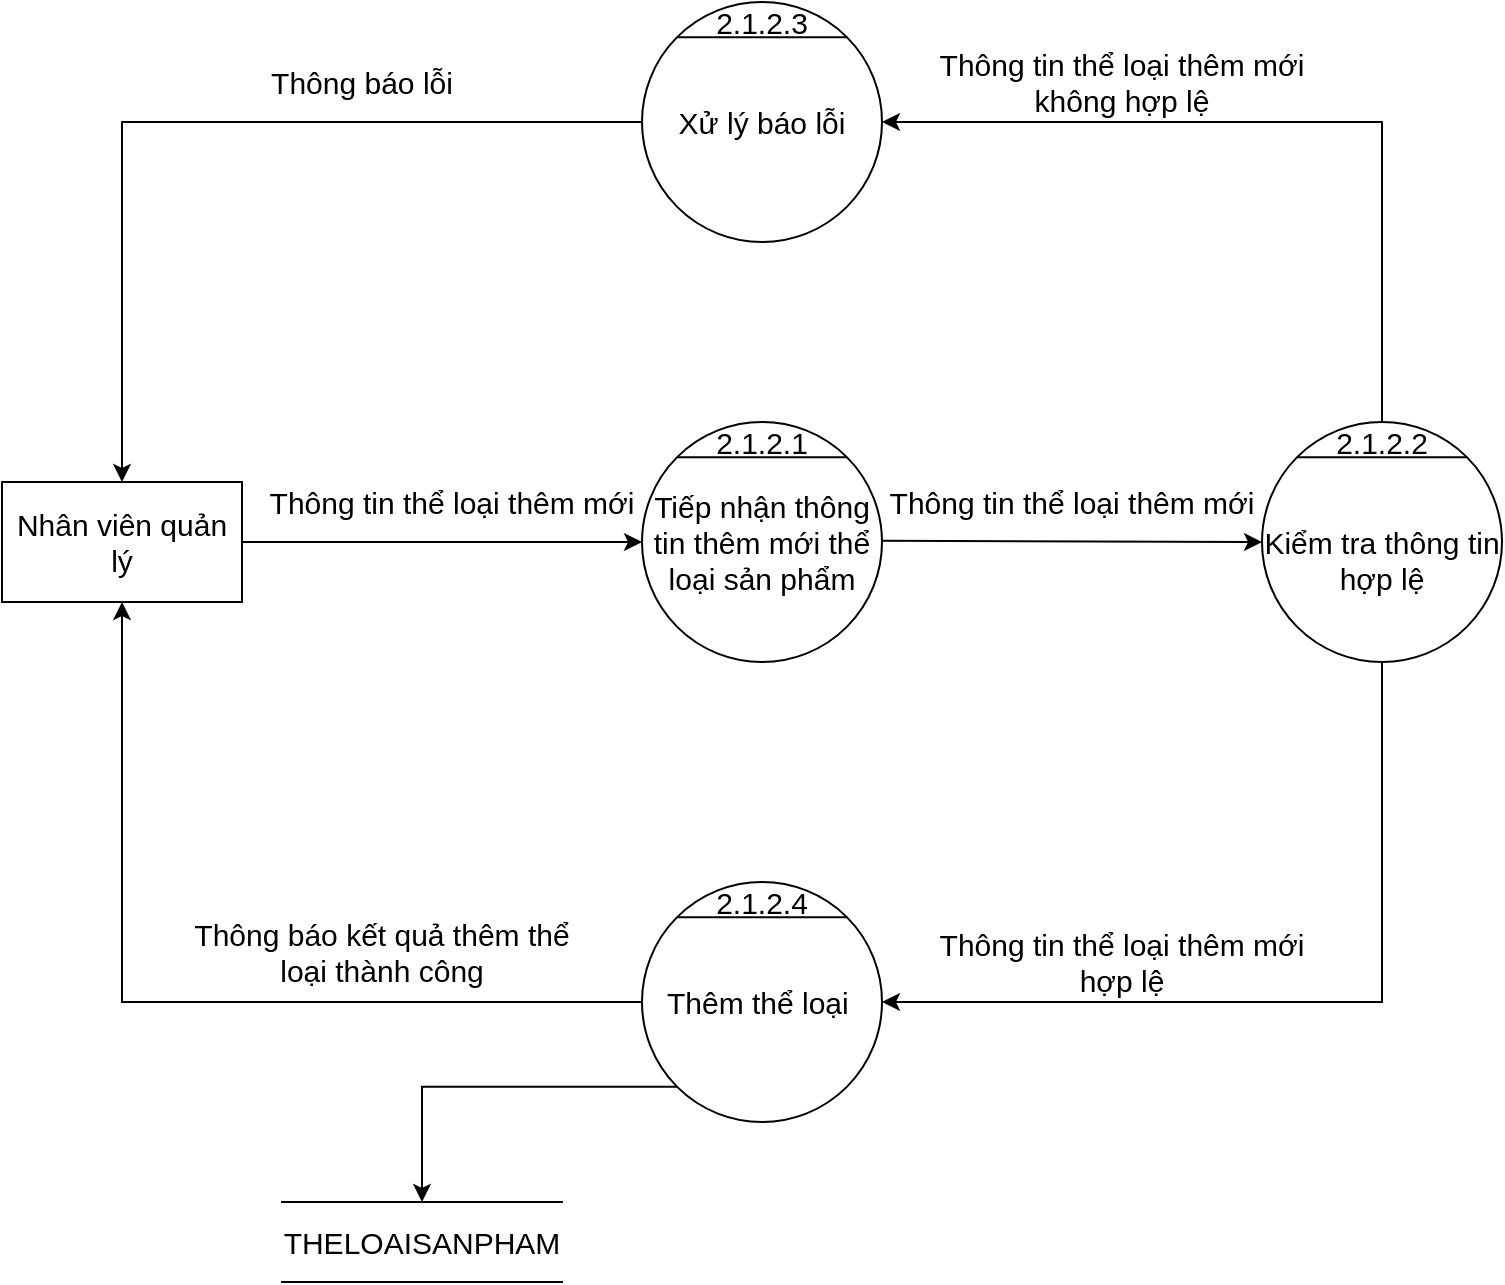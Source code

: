 <mxfile version="16.4.11" type="device"><diagram id="gRXcu7j9OS-I--QCOvXf" name="Page-1"><mxGraphModel dx="1888" dy="641" grid="1" gridSize="10" guides="1" tooltips="1" connect="1" arrows="1" fold="1" page="1" pageScale="1" pageWidth="850" pageHeight="1100" math="0" shadow="0"><root><mxCell id="0"/><mxCell id="1" parent="0"/><mxCell id="RBDv-q7Ts4rR5u12YfFr-1" value="Tiếp nhận thông tin thêm mới thể loại sản phẩm" style="ellipse;whiteSpace=wrap;html=1;aspect=fixed;fontSize=15;" vertex="1" parent="1"><mxGeometry x="200" y="330" width="120" height="120" as="geometry"/></mxCell><mxCell id="RBDv-q7Ts4rR5u12YfFr-2" value="" style="endArrow=none;html=1;rounded=0;exitX=0;exitY=0;exitDx=0;exitDy=0;entryX=1;entryY=0;entryDx=0;entryDy=0;fontSize=15;" edge="1" parent="1" source="RBDv-q7Ts4rR5u12YfFr-1" target="RBDv-q7Ts4rR5u12YfFr-1"><mxGeometry width="50" height="50" relative="1" as="geometry"><mxPoint x="480" y="370" as="sourcePoint"/><mxPoint x="530" y="320" as="targetPoint"/></mxGeometry></mxCell><mxCell id="RBDv-q7Ts4rR5u12YfFr-3" value="2.1.2.1" style="text;html=1;strokeColor=none;fillColor=none;align=center;verticalAlign=middle;whiteSpace=wrap;rounded=0;fontSize=15;" vertex="1" parent="1"><mxGeometry x="240" y="330" width="40" height="20" as="geometry"/></mxCell><mxCell id="RBDv-q7Ts4rR5u12YfFr-4" value="Nhân viên quản lý" style="rounded=0;whiteSpace=wrap;html=1;fontSize=15;" vertex="1" parent="1"><mxGeometry x="-120" y="360" width="120" height="60" as="geometry"/></mxCell><mxCell id="RBDv-q7Ts4rR5u12YfFr-5" value="" style="endArrow=classic;html=1;rounded=0;exitX=1;exitY=0.5;exitDx=0;exitDy=0;entryX=0;entryY=0.5;entryDx=0;entryDy=0;fontSize=15;" edge="1" parent="1" source="RBDv-q7Ts4rR5u12YfFr-4" target="RBDv-q7Ts4rR5u12YfFr-1"><mxGeometry width="50" height="50" relative="1" as="geometry"><mxPoint x="150" y="410" as="sourcePoint"/><mxPoint x="200" y="360" as="targetPoint"/></mxGeometry></mxCell><mxCell id="RBDv-q7Ts4rR5u12YfFr-6" value="" style="endArrow=classic;html=1;rounded=0;exitX=1;exitY=0.5;exitDx=0;exitDy=0;fontSize=15;entryX=0;entryY=0.5;entryDx=0;entryDy=0;" edge="1" parent="1" target="RBDv-q7Ts4rR5u12YfFr-7"><mxGeometry width="50" height="50" relative="1" as="geometry"><mxPoint x="320" y="389.41" as="sourcePoint"/><mxPoint x="440" y="389" as="targetPoint"/></mxGeometry></mxCell><mxCell id="RBDv-q7Ts4rR5u12YfFr-7" value="&lt;br&gt;Kiểm tra thông tin hợp lệ" style="ellipse;whiteSpace=wrap;html=1;aspect=fixed;fontSize=15;" vertex="1" parent="1"><mxGeometry x="510" y="330" width="120" height="120" as="geometry"/></mxCell><mxCell id="RBDv-q7Ts4rR5u12YfFr-8" value="" style="endArrow=none;html=1;rounded=0;exitX=0;exitY=0;exitDx=0;exitDy=0;entryX=1;entryY=0;entryDx=0;entryDy=0;fontSize=15;" edge="1" parent="1" source="RBDv-q7Ts4rR5u12YfFr-7" target="RBDv-q7Ts4rR5u12YfFr-7"><mxGeometry width="50" height="50" relative="1" as="geometry"><mxPoint x="730" y="370" as="sourcePoint"/><mxPoint x="780" y="320" as="targetPoint"/></mxGeometry></mxCell><mxCell id="RBDv-q7Ts4rR5u12YfFr-9" value="2.1.2.2" style="text;html=1;strokeColor=none;fillColor=none;align=center;verticalAlign=middle;whiteSpace=wrap;rounded=0;fontSize=15;" vertex="1" parent="1"><mxGeometry x="550" y="330" width="40" height="20" as="geometry"/></mxCell><mxCell id="RBDv-q7Ts4rR5u12YfFr-10" value="Thêm thể loại&amp;nbsp;" style="ellipse;whiteSpace=wrap;html=1;aspect=fixed;fontSize=15;" vertex="1" parent="1"><mxGeometry x="200" y="560" width="120" height="120" as="geometry"/></mxCell><mxCell id="RBDv-q7Ts4rR5u12YfFr-11" value="" style="endArrow=none;html=1;rounded=0;exitX=0;exitY=0;exitDx=0;exitDy=0;entryX=1;entryY=0;entryDx=0;entryDy=0;fontSize=15;" edge="1" parent="1" source="RBDv-q7Ts4rR5u12YfFr-10" target="RBDv-q7Ts4rR5u12YfFr-10"><mxGeometry width="50" height="50" relative="1" as="geometry"><mxPoint x="245" y="790" as="sourcePoint"/><mxPoint x="295" y="740" as="targetPoint"/></mxGeometry></mxCell><mxCell id="RBDv-q7Ts4rR5u12YfFr-12" value="2.1.2.4" style="text;html=1;strokeColor=none;fillColor=none;align=center;verticalAlign=middle;whiteSpace=wrap;rounded=0;fontSize=15;" vertex="1" parent="1"><mxGeometry x="240" y="560" width="40" height="20" as="geometry"/></mxCell><mxCell id="RBDv-q7Ts4rR5u12YfFr-13" value="Thông tin thể loại thêm mới" style="text;html=1;strokeColor=none;fillColor=none;align=center;verticalAlign=middle;whiteSpace=wrap;rounded=0;fontSize=15;" vertex="1" parent="1"><mxGeometry x="10" y="350" width="190" height="40" as="geometry"/></mxCell><mxCell id="RBDv-q7Ts4rR5u12YfFr-14" value="Thông tin thể loại thêm mới" style="text;html=1;strokeColor=none;fillColor=none;align=center;verticalAlign=middle;whiteSpace=wrap;rounded=0;fontSize=15;" vertex="1" parent="1"><mxGeometry x="320" y="350" width="190" height="40" as="geometry"/></mxCell><mxCell id="RBDv-q7Ts4rR5u12YfFr-17" value="" style="edgeStyle=segmentEdgeStyle;endArrow=classic;html=1;rounded=0;fontSize=15;exitX=0.5;exitY=1;exitDx=0;exitDy=0;entryX=1;entryY=0.5;entryDx=0;entryDy=0;" edge="1" parent="1" source="RBDv-q7Ts4rR5u12YfFr-7" target="RBDv-q7Ts4rR5u12YfFr-10"><mxGeometry width="50" height="50" relative="1" as="geometry"><mxPoint x="290" y="600" as="sourcePoint"/><mxPoint x="340" y="550" as="targetPoint"/><Array as="points"><mxPoint x="570" y="620"/></Array></mxGeometry></mxCell><mxCell id="RBDv-q7Ts4rR5u12YfFr-18" value="Thông tin thể loại thêm mới hợp lệ" style="text;html=1;strokeColor=none;fillColor=none;align=center;verticalAlign=middle;whiteSpace=wrap;rounded=0;fontSize=15;" vertex="1" parent="1"><mxGeometry x="340" y="580" width="200" height="40" as="geometry"/></mxCell><mxCell id="RBDv-q7Ts4rR5u12YfFr-19" value="" style="edgeStyle=segmentEdgeStyle;endArrow=classic;html=1;rounded=0;fontSize=15;exitX=0;exitY=0.5;exitDx=0;exitDy=0;entryX=0.5;entryY=1;entryDx=0;entryDy=0;" edge="1" parent="1" source="RBDv-q7Ts4rR5u12YfFr-10" target="RBDv-q7Ts4rR5u12YfFr-4"><mxGeometry width="50" height="50" relative="1" as="geometry"><mxPoint x="290" y="700" as="sourcePoint"/><mxPoint x="340" y="650" as="targetPoint"/></mxGeometry></mxCell><mxCell id="RBDv-q7Ts4rR5u12YfFr-20" value="Thông báo kết quả thêm thể loại thành công" style="text;html=1;strokeColor=none;fillColor=none;align=center;verticalAlign=middle;whiteSpace=wrap;rounded=0;fontSize=15;" vertex="1" parent="1"><mxGeometry x="-30" y="570" width="200" height="50" as="geometry"/></mxCell><mxCell id="RBDv-q7Ts4rR5u12YfFr-22" value="Xử lý báo lỗi" style="ellipse;whiteSpace=wrap;html=1;aspect=fixed;fontSize=15;" vertex="1" parent="1"><mxGeometry x="200" y="120" width="120" height="120" as="geometry"/></mxCell><mxCell id="RBDv-q7Ts4rR5u12YfFr-23" value="" style="endArrow=none;html=1;rounded=0;exitX=0;exitY=0;exitDx=0;exitDy=0;entryX=1;entryY=0;entryDx=0;entryDy=0;fontSize=15;" edge="1" parent="1" source="RBDv-q7Ts4rR5u12YfFr-22" target="RBDv-q7Ts4rR5u12YfFr-22"><mxGeometry width="50" height="50" relative="1" as="geometry"><mxPoint x="245" y="350" as="sourcePoint"/><mxPoint x="295" y="300" as="targetPoint"/></mxGeometry></mxCell><mxCell id="RBDv-q7Ts4rR5u12YfFr-24" value="2.1.2.3" style="text;html=1;strokeColor=none;fillColor=none;align=center;verticalAlign=middle;whiteSpace=wrap;rounded=0;fontSize=15;" vertex="1" parent="1"><mxGeometry x="240" y="120" width="40" height="20" as="geometry"/></mxCell><mxCell id="RBDv-q7Ts4rR5u12YfFr-25" value="" style="edgeStyle=segmentEdgeStyle;endArrow=classic;html=1;rounded=0;exitX=0.5;exitY=0;exitDx=0;exitDy=0;entryX=1;entryY=0.5;entryDx=0;entryDy=0;" edge="1" parent="1" source="RBDv-q7Ts4rR5u12YfFr-9" target="RBDv-q7Ts4rR5u12YfFr-22"><mxGeometry width="50" height="50" relative="1" as="geometry"><mxPoint x="400" y="410" as="sourcePoint"/><mxPoint x="450" y="360" as="targetPoint"/><Array as="points"><mxPoint x="570" y="180"/></Array></mxGeometry></mxCell><mxCell id="RBDv-q7Ts4rR5u12YfFr-26" value="Thông tin thể loại thêm mới không hợp lệ" style="text;html=1;strokeColor=none;fillColor=none;align=center;verticalAlign=middle;whiteSpace=wrap;rounded=0;fontSize=15;" vertex="1" parent="1"><mxGeometry x="340" y="140" width="200" height="40" as="geometry"/></mxCell><mxCell id="RBDv-q7Ts4rR5u12YfFr-27" value="" style="edgeStyle=segmentEdgeStyle;endArrow=classic;html=1;rounded=0;exitX=0;exitY=0.5;exitDx=0;exitDy=0;entryX=0.5;entryY=0;entryDx=0;entryDy=0;" edge="1" parent="1" source="RBDv-q7Ts4rR5u12YfFr-22" target="RBDv-q7Ts4rR5u12YfFr-4"><mxGeometry width="50" height="50" relative="1" as="geometry"><mxPoint x="220" y="410" as="sourcePoint"/><mxPoint x="-60" y="350" as="targetPoint"/></mxGeometry></mxCell><mxCell id="RBDv-q7Ts4rR5u12YfFr-28" value="Thông báo lỗi" style="text;html=1;strokeColor=none;fillColor=none;align=center;verticalAlign=middle;whiteSpace=wrap;rounded=0;fontSize=15;" vertex="1" parent="1"><mxGeometry x="-40" y="140" width="200" height="40" as="geometry"/></mxCell><mxCell id="RBDv-q7Ts4rR5u12YfFr-29" value="&lt;font style=&quot;font-size: 15px&quot;&gt;THELOAISANPHAM&lt;/font&gt;" style="shape=partialRectangle;whiteSpace=wrap;html=1;left=0;right=0;fillColor=none;" vertex="1" parent="1"><mxGeometry x="20" y="720" width="140" height="40" as="geometry"/></mxCell><mxCell id="RBDv-q7Ts4rR5u12YfFr-30" value="" style="edgeStyle=segmentEdgeStyle;endArrow=classic;html=1;rounded=0;fontSize=15;entryX=0.5;entryY=0;entryDx=0;entryDy=0;exitX=0;exitY=1;exitDx=0;exitDy=0;" edge="1" parent="1" source="RBDv-q7Ts4rR5u12YfFr-10" target="RBDv-q7Ts4rR5u12YfFr-29"><mxGeometry width="50" height="50" relative="1" as="geometry"><mxPoint x="220" y="610" as="sourcePoint"/><mxPoint x="270" y="560" as="targetPoint"/></mxGeometry></mxCell></root></mxGraphModel></diagram></mxfile>